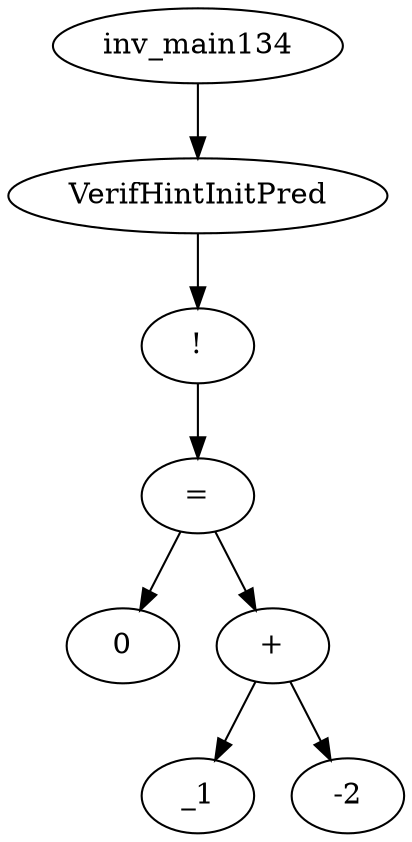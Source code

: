 digraph dag {
0 [label="inv_main134"];
1 [label="VerifHintInitPred"];
2 [label="!"];
3 [label="="];
4 [label="0"];
5 [label="+"];
6 [label="_1"];
7 [label="-2"];
0->1
1->2
2->3
3->5
3 -> 4
5->7
5 -> 6
}
